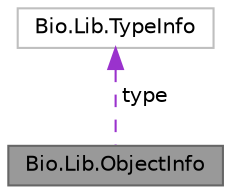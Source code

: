 digraph "Bio.Lib.ObjectInfo"
{
 // LATEX_PDF_SIZE
  bgcolor="transparent";
  edge [fontname=Helvetica,fontsize=10,labelfontname=Helvetica,labelfontsize=10];
  node [fontname=Helvetica,fontsize=10,shape=box,height=0.2,width=0.4];
  Node1 [label="Bio.Lib.ObjectInfo",height=0.2,width=0.4,color="gray40", fillcolor="grey60", style="filled", fontcolor="black",tooltip=" "];
  Node2 -> Node1 [dir="back",color="darkorchid3",style="dashed",label=" type" ];
  Node2 [label="Bio.Lib.TypeInfo",height=0.2,width=0.4,color="grey75", fillcolor="white", style="filled",URL="$class_bio_1_1_lib_1_1_type_info.html",tooltip=" "];
}
